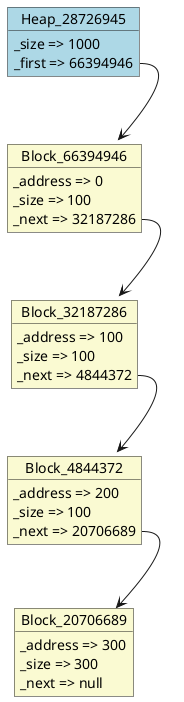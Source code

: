 @startuml object
object Heap_28726945#LightBlue {
  _size => 1000
  _first => 66394946
}
object Block_66394946#LightGoldenRodYellow {
  _address => 0
  _size => 100
  _next => 32187286
}
object Block_32187286#LightGoldenRodYellow {
  _address => 100
  _size => 100
  _next => 4844372
}
object Block_4844372#LightGoldenRodYellow {
  _address => 200
  _size => 100
  _next => 20706689
}
object Block_20706689#LightGoldenRodYellow {
  _address => 300
  _size => 300
  _next => null
}
Block_4844372::_next --> Block_20706689
Block_32187286::_next --> Block_4844372
Block_66394946::_next --> Block_32187286
Heap_28726945::_first --> Block_66394946
@enduml
